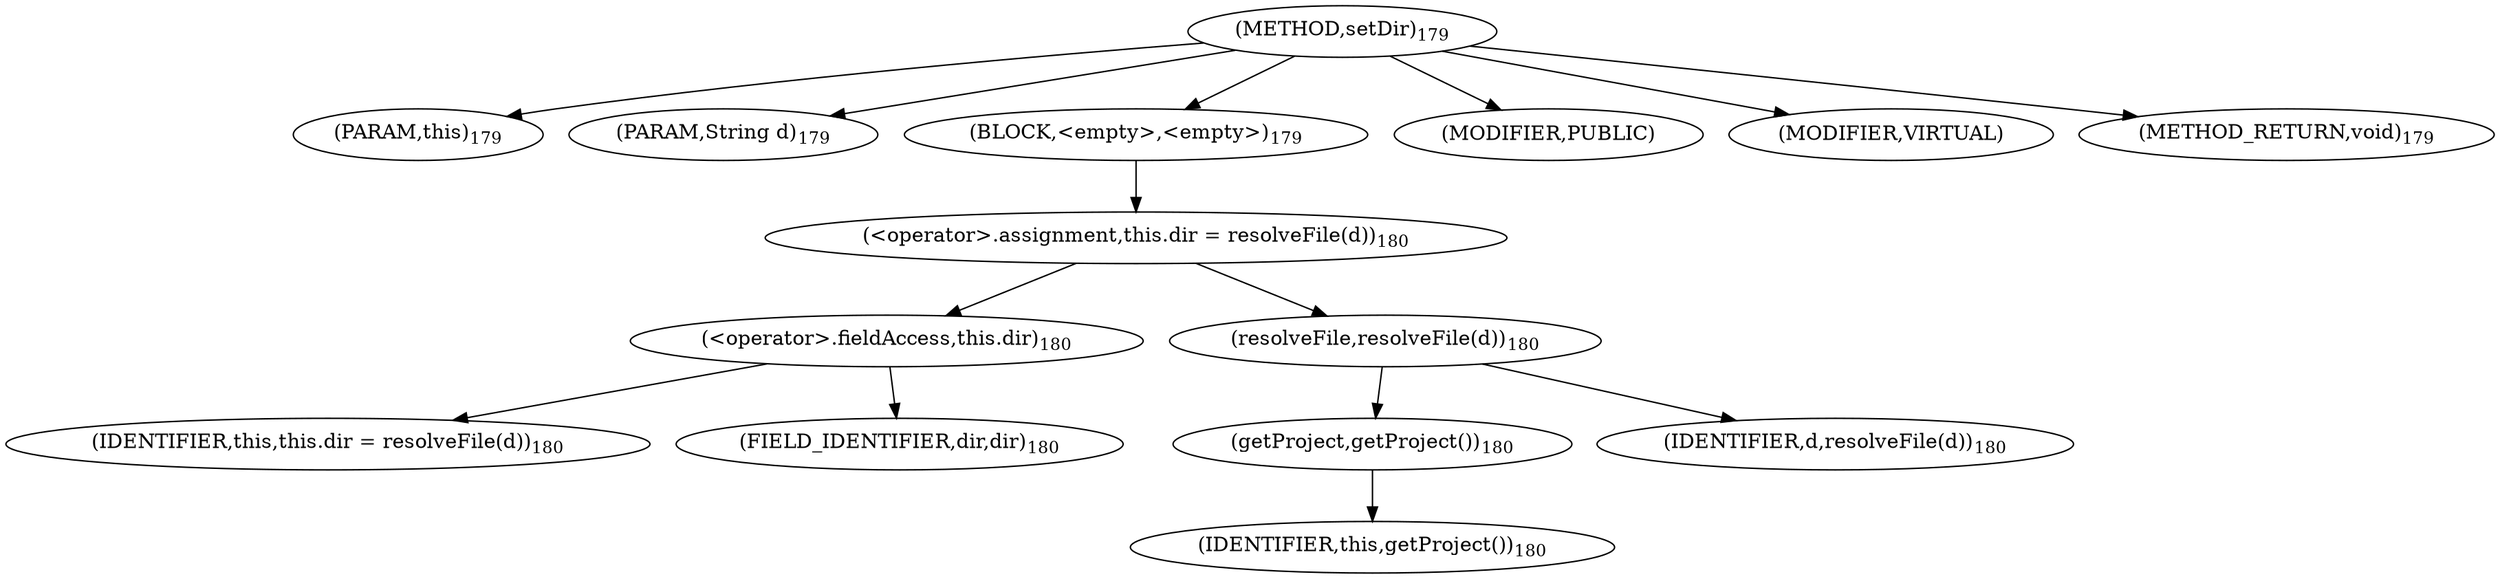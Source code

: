 digraph "setDir" {  
"516" [label = <(METHOD,setDir)<SUB>179</SUB>> ]
"27" [label = <(PARAM,this)<SUB>179</SUB>> ]
"517" [label = <(PARAM,String d)<SUB>179</SUB>> ]
"518" [label = <(BLOCK,&lt;empty&gt;,&lt;empty&gt;)<SUB>179</SUB>> ]
"519" [label = <(&lt;operator&gt;.assignment,this.dir = resolveFile(d))<SUB>180</SUB>> ]
"520" [label = <(&lt;operator&gt;.fieldAccess,this.dir)<SUB>180</SUB>> ]
"26" [label = <(IDENTIFIER,this,this.dir = resolveFile(d))<SUB>180</SUB>> ]
"521" [label = <(FIELD_IDENTIFIER,dir,dir)<SUB>180</SUB>> ]
"522" [label = <(resolveFile,resolveFile(d))<SUB>180</SUB>> ]
"523" [label = <(getProject,getProject())<SUB>180</SUB>> ]
"28" [label = <(IDENTIFIER,this,getProject())<SUB>180</SUB>> ]
"524" [label = <(IDENTIFIER,d,resolveFile(d))<SUB>180</SUB>> ]
"525" [label = <(MODIFIER,PUBLIC)> ]
"526" [label = <(MODIFIER,VIRTUAL)> ]
"527" [label = <(METHOD_RETURN,void)<SUB>179</SUB>> ]
  "516" -> "27" 
  "516" -> "517" 
  "516" -> "518" 
  "516" -> "525" 
  "516" -> "526" 
  "516" -> "527" 
  "518" -> "519" 
  "519" -> "520" 
  "519" -> "522" 
  "520" -> "26" 
  "520" -> "521" 
  "522" -> "523" 
  "522" -> "524" 
  "523" -> "28" 
}
